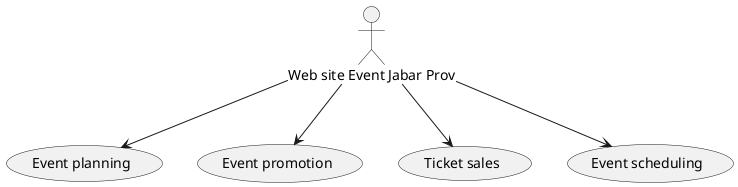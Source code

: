 @startuml event_related_apps
:Web site Event Jabar Prov: as WebsiteEventJabarProv
(Event planning) as (Eventplanning)
(Event promotion) as (Eventpromotion)
(Ticket sales) as (Ticketsales)
(Event scheduling) as (Eventscheduling)
WebsiteEventJabarProv --> (Eventplanning)
WebsiteEventJabarProv --> (Eventpromotion)
WebsiteEventJabarProv --> (Ticketsales)
WebsiteEventJabarProv --> (Eventscheduling)
@enduml
